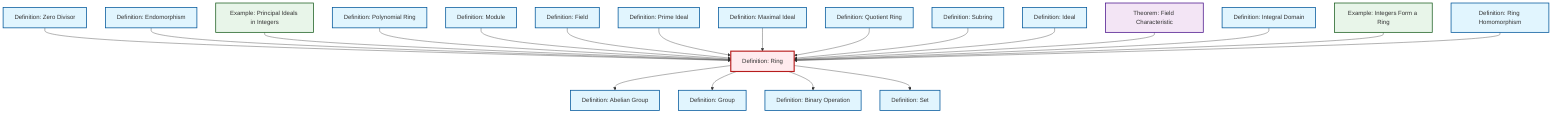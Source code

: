 graph TD
    classDef definition fill:#e1f5fe,stroke:#01579b,stroke-width:2px
    classDef theorem fill:#f3e5f5,stroke:#4a148c,stroke-width:2px
    classDef axiom fill:#fff3e0,stroke:#e65100,stroke-width:2px
    classDef example fill:#e8f5e9,stroke:#1b5e20,stroke-width:2px
    classDef current fill:#ffebee,stroke:#b71c1c,stroke-width:3px
    def-ring-homomorphism["Definition: Ring Homomorphism"]:::definition
    def-prime-ideal["Definition: Prime Ideal"]:::definition
    def-subring["Definition: Subring"]:::definition
    def-quotient-ring["Definition: Quotient Ring"]:::definition
    def-integral-domain["Definition: Integral Domain"]:::definition
    def-set["Definition: Set"]:::definition
    def-module["Definition: Module"]:::definition
    def-polynomial-ring["Definition: Polynomial Ring"]:::definition
    def-binary-operation["Definition: Binary Operation"]:::definition
    thm-field-characteristic["Theorem: Field Characteristic"]:::theorem
    ex-integers-ring["Example: Integers Form a Ring"]:::example
    def-maximal-ideal["Definition: Maximal Ideal"]:::definition
    def-field["Definition: Field"]:::definition
    def-ideal["Definition: Ideal"]:::definition
    ex-principal-ideal["Example: Principal Ideals in Integers"]:::example
    def-group["Definition: Group"]:::definition
    def-abelian-group["Definition: Abelian Group"]:::definition
    def-ring["Definition: Ring"]:::definition
    def-zero-divisor["Definition: Zero Divisor"]:::definition
    def-endomorphism["Definition: Endomorphism"]:::definition
    def-zero-divisor --> def-ring
    def-endomorphism --> def-ring
    ex-principal-ideal --> def-ring
    def-ring --> def-abelian-group
    def-polynomial-ring --> def-ring
    def-module --> def-ring
    def-field --> def-ring
    def-prime-ideal --> def-ring
    def-maximal-ideal --> def-ring
    def-quotient-ring --> def-ring
    def-subring --> def-ring
    def-ideal --> def-ring
    def-ring --> def-group
    thm-field-characteristic --> def-ring
    def-ring --> def-binary-operation
    def-ring --> def-set
    def-integral-domain --> def-ring
    ex-integers-ring --> def-ring
    def-ring-homomorphism --> def-ring
    class def-ring current